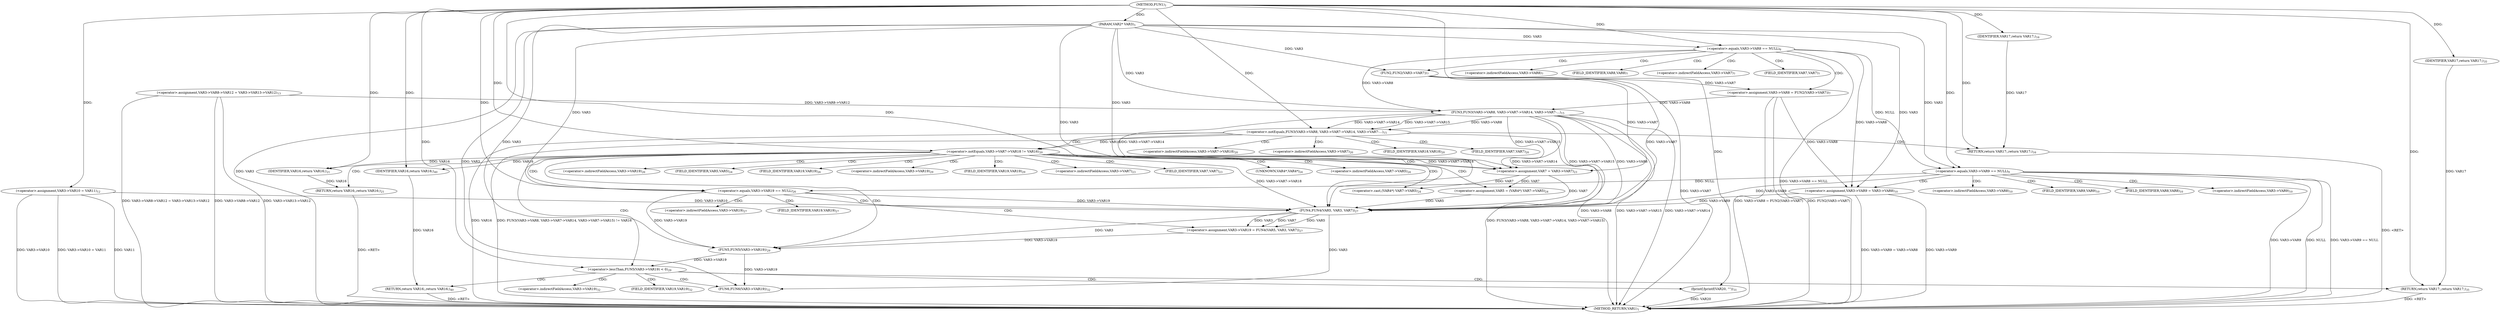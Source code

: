 digraph "FUN1" {  
"8" [label = <(METHOD,FUN1)<SUB>1</SUB>> ]
"135" [label = <(METHOD_RETURN,VAR1)<SUB>1</SUB>> ]
"9" [label = <(PARAM,VAR2* VAR3)<SUB>1</SUB>> ]
"42" [label = <(&lt;operator&gt;.assignment,VAR3-&gt;VAR10 = VAR11)<SUB>12</SUB>> ]
"47" [label = <(&lt;operator&gt;.assignment,VAR3-&gt;VAR8-&gt;VAR12 = VAR3-&gt;VAR13-&gt;VAR12)<SUB>13</SUB>> ]
"89" [label = <(&lt;operator&gt;.assignment,VAR7 = VAR3-&gt;VAR7)<SUB>23</SUB>> ]
"94" [label = <(&lt;operator&gt;.assignment,VAR5 = (VAR4*) VAR7-&gt;VAR5)<SUB>24</SUB>> ]
"133" [label = <(RETURN,return VAR16;,return VAR16;)<SUB>40</SUB>> ]
"14" [label = <(&lt;operator&gt;.equals,VAR3-&gt;VAR8 == NULL)<SUB>6</SUB>> ]
"29" [label = <(&lt;operator&gt;.equals,VAR3-&gt;VAR9 == NULL)<SUB>9</SUB>> ]
"59" [label = <(&lt;operator&gt;.notEquals,FUN3(VAR3-&gt;VAR8, VAR3-&gt;VAR7-&gt;VAR14, VAR3-&gt;VAR7-...)<SUB>15</SUB>> ]
"79" [label = <(&lt;operator&gt;.notEquals,VAR3-&gt;VAR7-&gt;VAR18 != VAR16)<SUB>20</SUB>> ]
"102" [label = <(&lt;operator&gt;.equals,VAR3-&gt;VAR19 == NULL)<SUB>26</SUB>> ]
"117" [label = <(&lt;operator&gt;.lessThan,FUN5(VAR3-&gt;VAR19) &lt; 0)<SUB>29</SUB>> ]
"134" [label = <(IDENTIFIER,VAR16,return VAR16;)<SUB>40</SUB>> ]
"20" [label = <(&lt;operator&gt;.assignment,VAR3-&gt;VAR8 = FUN2(VAR3-&gt;VAR7))<SUB>7</SUB>> ]
"35" [label = <(&lt;operator&gt;.assignment,VAR3-&gt;VAR9 = VAR3-&gt;VAR8)<SUB>10</SUB>> ]
"76" [label = <(RETURN,return VAR17;,return VAR17;)<SUB>16</SUB>> ]
"87" [label = <(RETURN,return VAR16;,return VAR16;)<SUB>21</SUB>> ]
"96" [label = <(&lt;operator&gt;.cast,(VAR4*) VAR7-&gt;VAR5)<SUB>24</SUB>> ]
"108" [label = <(&lt;operator&gt;.assignment,VAR3-&gt;VAR19 = FUN4(VAR5, VAR3, VAR7))<SUB>27</SUB>> ]
"124" [label = <(fprintf,fprintf(VAR20, &quot;&quot;))<SUB>31</SUB>> ]
"127" [label = <(FUN6,FUN6(VAR3-&gt;VAR19))<SUB>32</SUB>> ]
"131" [label = <(RETURN,return VAR17;,return VAR17;)<SUB>35</SUB>> ]
"60" [label = <(FUN3,FUN3(VAR3-&gt;VAR8, VAR3-&gt;VAR7-&gt;VAR14, VAR3-&gt;VAR7-...)<SUB>15</SUB>> ]
"77" [label = <(IDENTIFIER,VAR17,return VAR17;)<SUB>16</SUB>> ]
"88" [label = <(IDENTIFIER,VAR16,return VAR16;)<SUB>21</SUB>> ]
"118" [label = <(FUN5,FUN5(VAR3-&gt;VAR19))<SUB>29</SUB>> ]
"132" [label = <(IDENTIFIER,VAR17,return VAR17;)<SUB>35</SUB>> ]
"24" [label = <(FUN2,FUN2(VAR3-&gt;VAR7))<SUB>7</SUB>> ]
"112" [label = <(FUN4,FUN4(VAR5, VAR3, VAR7))<SUB>27</SUB>> ]
"91" [label = <(&lt;operator&gt;.indirectFieldAccess,VAR3-&gt;VAR7)<SUB>23</SUB>> ]
"80" [label = <(&lt;operator&gt;.indirectFieldAccess,VAR3-&gt;VAR7-&gt;VAR18)<SUB>20</SUB>> ]
"93" [label = <(FIELD_IDENTIFIER,VAR7,VAR7)<SUB>23</SUB>> ]
"97" [label = <(UNKNOWN,VAR4*,VAR4*)<SUB>24</SUB>> ]
"98" [label = <(&lt;operator&gt;.indirectFieldAccess,VAR7-&gt;VAR5)<SUB>24</SUB>> ]
"103" [label = <(&lt;operator&gt;.indirectFieldAccess,VAR3-&gt;VAR19)<SUB>26</SUB>> ]
"21" [label = <(&lt;operator&gt;.indirectFieldAccess,VAR3-&gt;VAR8)<SUB>7</SUB>> ]
"36" [label = <(&lt;operator&gt;.indirectFieldAccess,VAR3-&gt;VAR9)<SUB>10</SUB>> ]
"39" [label = <(&lt;operator&gt;.indirectFieldAccess,VAR3-&gt;VAR8)<SUB>10</SUB>> ]
"81" [label = <(&lt;operator&gt;.indirectFieldAccess,VAR3-&gt;VAR7)<SUB>20</SUB>> ]
"84" [label = <(FIELD_IDENTIFIER,VAR18,VAR18)<SUB>20</SUB>> ]
"100" [label = <(FIELD_IDENTIFIER,VAR5,VAR5)<SUB>24</SUB>> ]
"105" [label = <(FIELD_IDENTIFIER,VAR19,VAR19)<SUB>26</SUB>> ]
"109" [label = <(&lt;operator&gt;.indirectFieldAccess,VAR3-&gt;VAR19)<SUB>27</SUB>> ]
"119" [label = <(&lt;operator&gt;.indirectFieldAccess,VAR3-&gt;VAR19)<SUB>29</SUB>> ]
"128" [label = <(&lt;operator&gt;.indirectFieldAccess,VAR3-&gt;VAR19)<SUB>32</SUB>> ]
"23" [label = <(FIELD_IDENTIFIER,VAR8,VAR8)<SUB>7</SUB>> ]
"25" [label = <(&lt;operator&gt;.indirectFieldAccess,VAR3-&gt;VAR7)<SUB>7</SUB>> ]
"38" [label = <(FIELD_IDENTIFIER,VAR9,VAR9)<SUB>10</SUB>> ]
"41" [label = <(FIELD_IDENTIFIER,VAR8,VAR8)<SUB>10</SUB>> ]
"83" [label = <(FIELD_IDENTIFIER,VAR7,VAR7)<SUB>20</SUB>> ]
"111" [label = <(FIELD_IDENTIFIER,VAR19,VAR19)<SUB>27</SUB>> ]
"121" [label = <(FIELD_IDENTIFIER,VAR19,VAR19)<SUB>29</SUB>> ]
"130" [label = <(FIELD_IDENTIFIER,VAR19,VAR19)<SUB>32</SUB>> ]
"27" [label = <(FIELD_IDENTIFIER,VAR7,VAR7)<SUB>7</SUB>> ]
  "133" -> "135"  [ label = "DDG: &lt;RET&gt;"] 
  "87" -> "135"  [ label = "DDG: &lt;RET&gt;"] 
  "76" -> "135"  [ label = "DDG: &lt;RET&gt;"] 
  "131" -> "135"  [ label = "DDG: &lt;RET&gt;"] 
  "9" -> "135"  [ label = "DDG: VAR3"] 
  "14" -> "135"  [ label = "DDG: VAR3-&gt;VAR8 == NULL"] 
  "24" -> "135"  [ label = "DDG: VAR3-&gt;VAR7"] 
  "20" -> "135"  [ label = "DDG: FUN2(VAR3-&gt;VAR7)"] 
  "20" -> "135"  [ label = "DDG: VAR3-&gt;VAR8 = FUN2(VAR3-&gt;VAR7)"] 
  "29" -> "135"  [ label = "DDG: VAR3-&gt;VAR9"] 
  "29" -> "135"  [ label = "DDG: NULL"] 
  "29" -> "135"  [ label = "DDG: VAR3-&gt;VAR9 == NULL"] 
  "35" -> "135"  [ label = "DDG: VAR3-&gt;VAR9"] 
  "35" -> "135"  [ label = "DDG: VAR3-&gt;VAR9 = VAR3-&gt;VAR8"] 
  "42" -> "135"  [ label = "DDG: VAR3-&gt;VAR10"] 
  "42" -> "135"  [ label = "DDG: VAR3-&gt;VAR10 = VAR11"] 
  "47" -> "135"  [ label = "DDG: VAR3-&gt;VAR8-&gt;VAR12"] 
  "47" -> "135"  [ label = "DDG: VAR3-&gt;VAR13-&gt;VAR12"] 
  "47" -> "135"  [ label = "DDG: VAR3-&gt;VAR8-&gt;VAR12 = VAR3-&gt;VAR13-&gt;VAR12"] 
  "60" -> "135"  [ label = "DDG: VAR3-&gt;VAR8"] 
  "60" -> "135"  [ label = "DDG: VAR3-&gt;VAR7-&gt;VAR14"] 
  "60" -> "135"  [ label = "DDG: VAR3-&gt;VAR7-&gt;VAR15"] 
  "59" -> "135"  [ label = "DDG: FUN3(VAR3-&gt;VAR8, VAR3-&gt;VAR7-&gt;VAR14, VAR3-&gt;VAR7-&gt;VAR15)"] 
  "59" -> "135"  [ label = "DDG: VAR16"] 
  "59" -> "135"  [ label = "DDG: FUN3(VAR3-&gt;VAR8, VAR3-&gt;VAR7-&gt;VAR14, VAR3-&gt;VAR7-&gt;VAR15) != VAR16"] 
  "124" -> "135"  [ label = "DDG: VAR20"] 
  "42" -> "135"  [ label = "DDG: VAR11"] 
  "8" -> "9"  [ label = "DDG: "] 
  "8" -> "42"  [ label = "DDG: "] 
  "9" -> "89"  [ label = "DDG: VAR3"] 
  "24" -> "89"  [ label = "DDG: VAR3-&gt;VAR7"] 
  "60" -> "89"  [ label = "DDG: VAR3-&gt;VAR7-&gt;VAR14"] 
  "60" -> "89"  [ label = "DDG: VAR3-&gt;VAR7-&gt;VAR15"] 
  "79" -> "89"  [ label = "DDG: VAR3-&gt;VAR7-&gt;VAR18"] 
  "89" -> "94"  [ label = "DDG: VAR7"] 
  "134" -> "133"  [ label = "DDG: VAR16"] 
  "79" -> "134"  [ label = "DDG: VAR16"] 
  "8" -> "134"  [ label = "DDG: "] 
  "9" -> "14"  [ label = "DDG: VAR3"] 
  "8" -> "14"  [ label = "DDG: "] 
  "24" -> "20"  [ label = "DDG: VAR3-&gt;VAR7"] 
  "9" -> "29"  [ label = "DDG: VAR3"] 
  "14" -> "29"  [ label = "DDG: NULL"] 
  "8" -> "29"  [ label = "DDG: "] 
  "9" -> "35"  [ label = "DDG: VAR3"] 
  "14" -> "35"  [ label = "DDG: VAR3-&gt;VAR8"] 
  "20" -> "35"  [ label = "DDG: VAR3-&gt;VAR8"] 
  "60" -> "59"  [ label = "DDG: VAR3-&gt;VAR8"] 
  "60" -> "59"  [ label = "DDG: VAR3-&gt;VAR7-&gt;VAR14"] 
  "60" -> "59"  [ label = "DDG: VAR3-&gt;VAR7-&gt;VAR15"] 
  "8" -> "59"  [ label = "DDG: "] 
  "77" -> "76"  [ label = "DDG: VAR17"] 
  "8" -> "76"  [ label = "DDG: "] 
  "59" -> "79"  [ label = "DDG: VAR16"] 
  "8" -> "79"  [ label = "DDG: "] 
  "88" -> "87"  [ label = "DDG: VAR16"] 
  "89" -> "96"  [ label = "DDG: VAR7"] 
  "9" -> "102"  [ label = "DDG: VAR3"] 
  "29" -> "102"  [ label = "DDG: NULL"] 
  "8" -> "102"  [ label = "DDG: "] 
  "112" -> "108"  [ label = "DDG: VAR5"] 
  "112" -> "108"  [ label = "DDG: VAR3"] 
  "112" -> "108"  [ label = "DDG: VAR7"] 
  "118" -> "117"  [ label = "DDG: VAR3-&gt;VAR19"] 
  "8" -> "117"  [ label = "DDG: "] 
  "132" -> "131"  [ label = "DDG: VAR17"] 
  "8" -> "131"  [ label = "DDG: "] 
  "9" -> "60"  [ label = "DDG: VAR3"] 
  "14" -> "60"  [ label = "DDG: VAR3-&gt;VAR8"] 
  "20" -> "60"  [ label = "DDG: VAR3-&gt;VAR8"] 
  "47" -> "60"  [ label = "DDG: VAR3-&gt;VAR8-&gt;VAR12"] 
  "8" -> "77"  [ label = "DDG: "] 
  "79" -> "88"  [ label = "DDG: VAR16"] 
  "8" -> "88"  [ label = "DDG: "] 
  "9" -> "118"  [ label = "DDG: VAR3"] 
  "102" -> "118"  [ label = "DDG: VAR3-&gt;VAR19"] 
  "108" -> "118"  [ label = "DDG: VAR3-&gt;VAR19"] 
  "112" -> "118"  [ label = "DDG: VAR3"] 
  "8" -> "124"  [ label = "DDG: "] 
  "9" -> "127"  [ label = "DDG: VAR3"] 
  "112" -> "127"  [ label = "DDG: VAR3"] 
  "118" -> "127"  [ label = "DDG: VAR3-&gt;VAR19"] 
  "8" -> "132"  [ label = "DDG: "] 
  "9" -> "24"  [ label = "DDG: VAR3"] 
  "94" -> "112"  [ label = "DDG: VAR5"] 
  "8" -> "112"  [ label = "DDG: "] 
  "9" -> "112"  [ label = "DDG: VAR3"] 
  "29" -> "112"  [ label = "DDG: VAR3-&gt;VAR9"] 
  "35" -> "112"  [ label = "DDG: VAR3-&gt;VAR9"] 
  "42" -> "112"  [ label = "DDG: VAR3-&gt;VAR10"] 
  "60" -> "112"  [ label = "DDG: VAR3-&gt;VAR8"] 
  "102" -> "112"  [ label = "DDG: VAR3-&gt;VAR19"] 
  "24" -> "112"  [ label = "DDG: VAR3-&gt;VAR7"] 
  "60" -> "112"  [ label = "DDG: VAR3-&gt;VAR7-&gt;VAR14"] 
  "60" -> "112"  [ label = "DDG: VAR3-&gt;VAR7-&gt;VAR15"] 
  "79" -> "112"  [ label = "DDG: VAR3-&gt;VAR7-&gt;VAR18"] 
  "89" -> "112"  [ label = "DDG: VAR7"] 
  "14" -> "21"  [ label = "CDG: "] 
  "14" -> "20"  [ label = "CDG: "] 
  "14" -> "25"  [ label = "CDG: "] 
  "14" -> "27"  [ label = "CDG: "] 
  "14" -> "24"  [ label = "CDG: "] 
  "14" -> "23"  [ label = "CDG: "] 
  "29" -> "38"  [ label = "CDG: "] 
  "29" -> "35"  [ label = "CDG: "] 
  "29" -> "36"  [ label = "CDG: "] 
  "29" -> "41"  [ label = "CDG: "] 
  "29" -> "39"  [ label = "CDG: "] 
  "59" -> "81"  [ label = "CDG: "] 
  "59" -> "84"  [ label = "CDG: "] 
  "59" -> "76"  [ label = "CDG: "] 
  "59" -> "79"  [ label = "CDG: "] 
  "59" -> "80"  [ label = "CDG: "] 
  "59" -> "83"  [ label = "CDG: "] 
  "79" -> "94"  [ label = "CDG: "] 
  "79" -> "96"  [ label = "CDG: "] 
  "79" -> "89"  [ label = "CDG: "] 
  "79" -> "98"  [ label = "CDG: "] 
  "79" -> "102"  [ label = "CDG: "] 
  "79" -> "103"  [ label = "CDG: "] 
  "79" -> "119"  [ label = "CDG: "] 
  "79" -> "121"  [ label = "CDG: "] 
  "79" -> "87"  [ label = "CDG: "] 
  "79" -> "97"  [ label = "CDG: "] 
  "79" -> "91"  [ label = "CDG: "] 
  "79" -> "93"  [ label = "CDG: "] 
  "79" -> "105"  [ label = "CDG: "] 
  "79" -> "118"  [ label = "CDG: "] 
  "79" -> "100"  [ label = "CDG: "] 
  "79" -> "117"  [ label = "CDG: "] 
  "102" -> "112"  [ label = "CDG: "] 
  "102" -> "108"  [ label = "CDG: "] 
  "102" -> "111"  [ label = "CDG: "] 
  "102" -> "109"  [ label = "CDG: "] 
  "117" -> "128"  [ label = "CDG: "] 
  "117" -> "131"  [ label = "CDG: "] 
  "117" -> "130"  [ label = "CDG: "] 
  "117" -> "127"  [ label = "CDG: "] 
  "117" -> "124"  [ label = "CDG: "] 
  "117" -> "133"  [ label = "CDG: "] 
}
